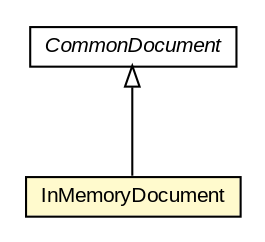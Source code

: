 #!/usr/local/bin/dot
#
# Class diagram 
# Generated by UMLGraph version R5_6-24-gf6e263 (http://www.umlgraph.org/)
#

digraph G {
	edge [fontname="arial",fontsize=10,labelfontname="arial",labelfontsize=10];
	node [fontname="arial",fontsize=10,shape=plaintext];
	nodesep=0.25;
	ranksep=0.5;
	// eu.europa.esig.dss.InMemoryDocument
	c391724 [label=<<table title="eu.europa.esig.dss.InMemoryDocument" border="0" cellborder="1" cellspacing="0" cellpadding="2" port="p" bgcolor="lemonChiffon" href="./InMemoryDocument.html">
		<tr><td><table border="0" cellspacing="0" cellpadding="1">
<tr><td align="center" balign="center"> InMemoryDocument </td></tr>
		</table></td></tr>
		</table>>, URL="./InMemoryDocument.html", fontname="arial", fontcolor="black", fontsize=10.0];
	// eu.europa.esig.dss.CommonDocument
	c391733 [label=<<table title="eu.europa.esig.dss.CommonDocument" border="0" cellborder="1" cellspacing="0" cellpadding="2" port="p" href="./CommonDocument.html">
		<tr><td><table border="0" cellspacing="0" cellpadding="1">
<tr><td align="center" balign="center"><font face="arial italic"> CommonDocument </font></td></tr>
		</table></td></tr>
		</table>>, URL="./CommonDocument.html", fontname="arial", fontcolor="black", fontsize=10.0];
	//eu.europa.esig.dss.InMemoryDocument extends eu.europa.esig.dss.CommonDocument
	c391733:p -> c391724:p [dir=back,arrowtail=empty];
}

